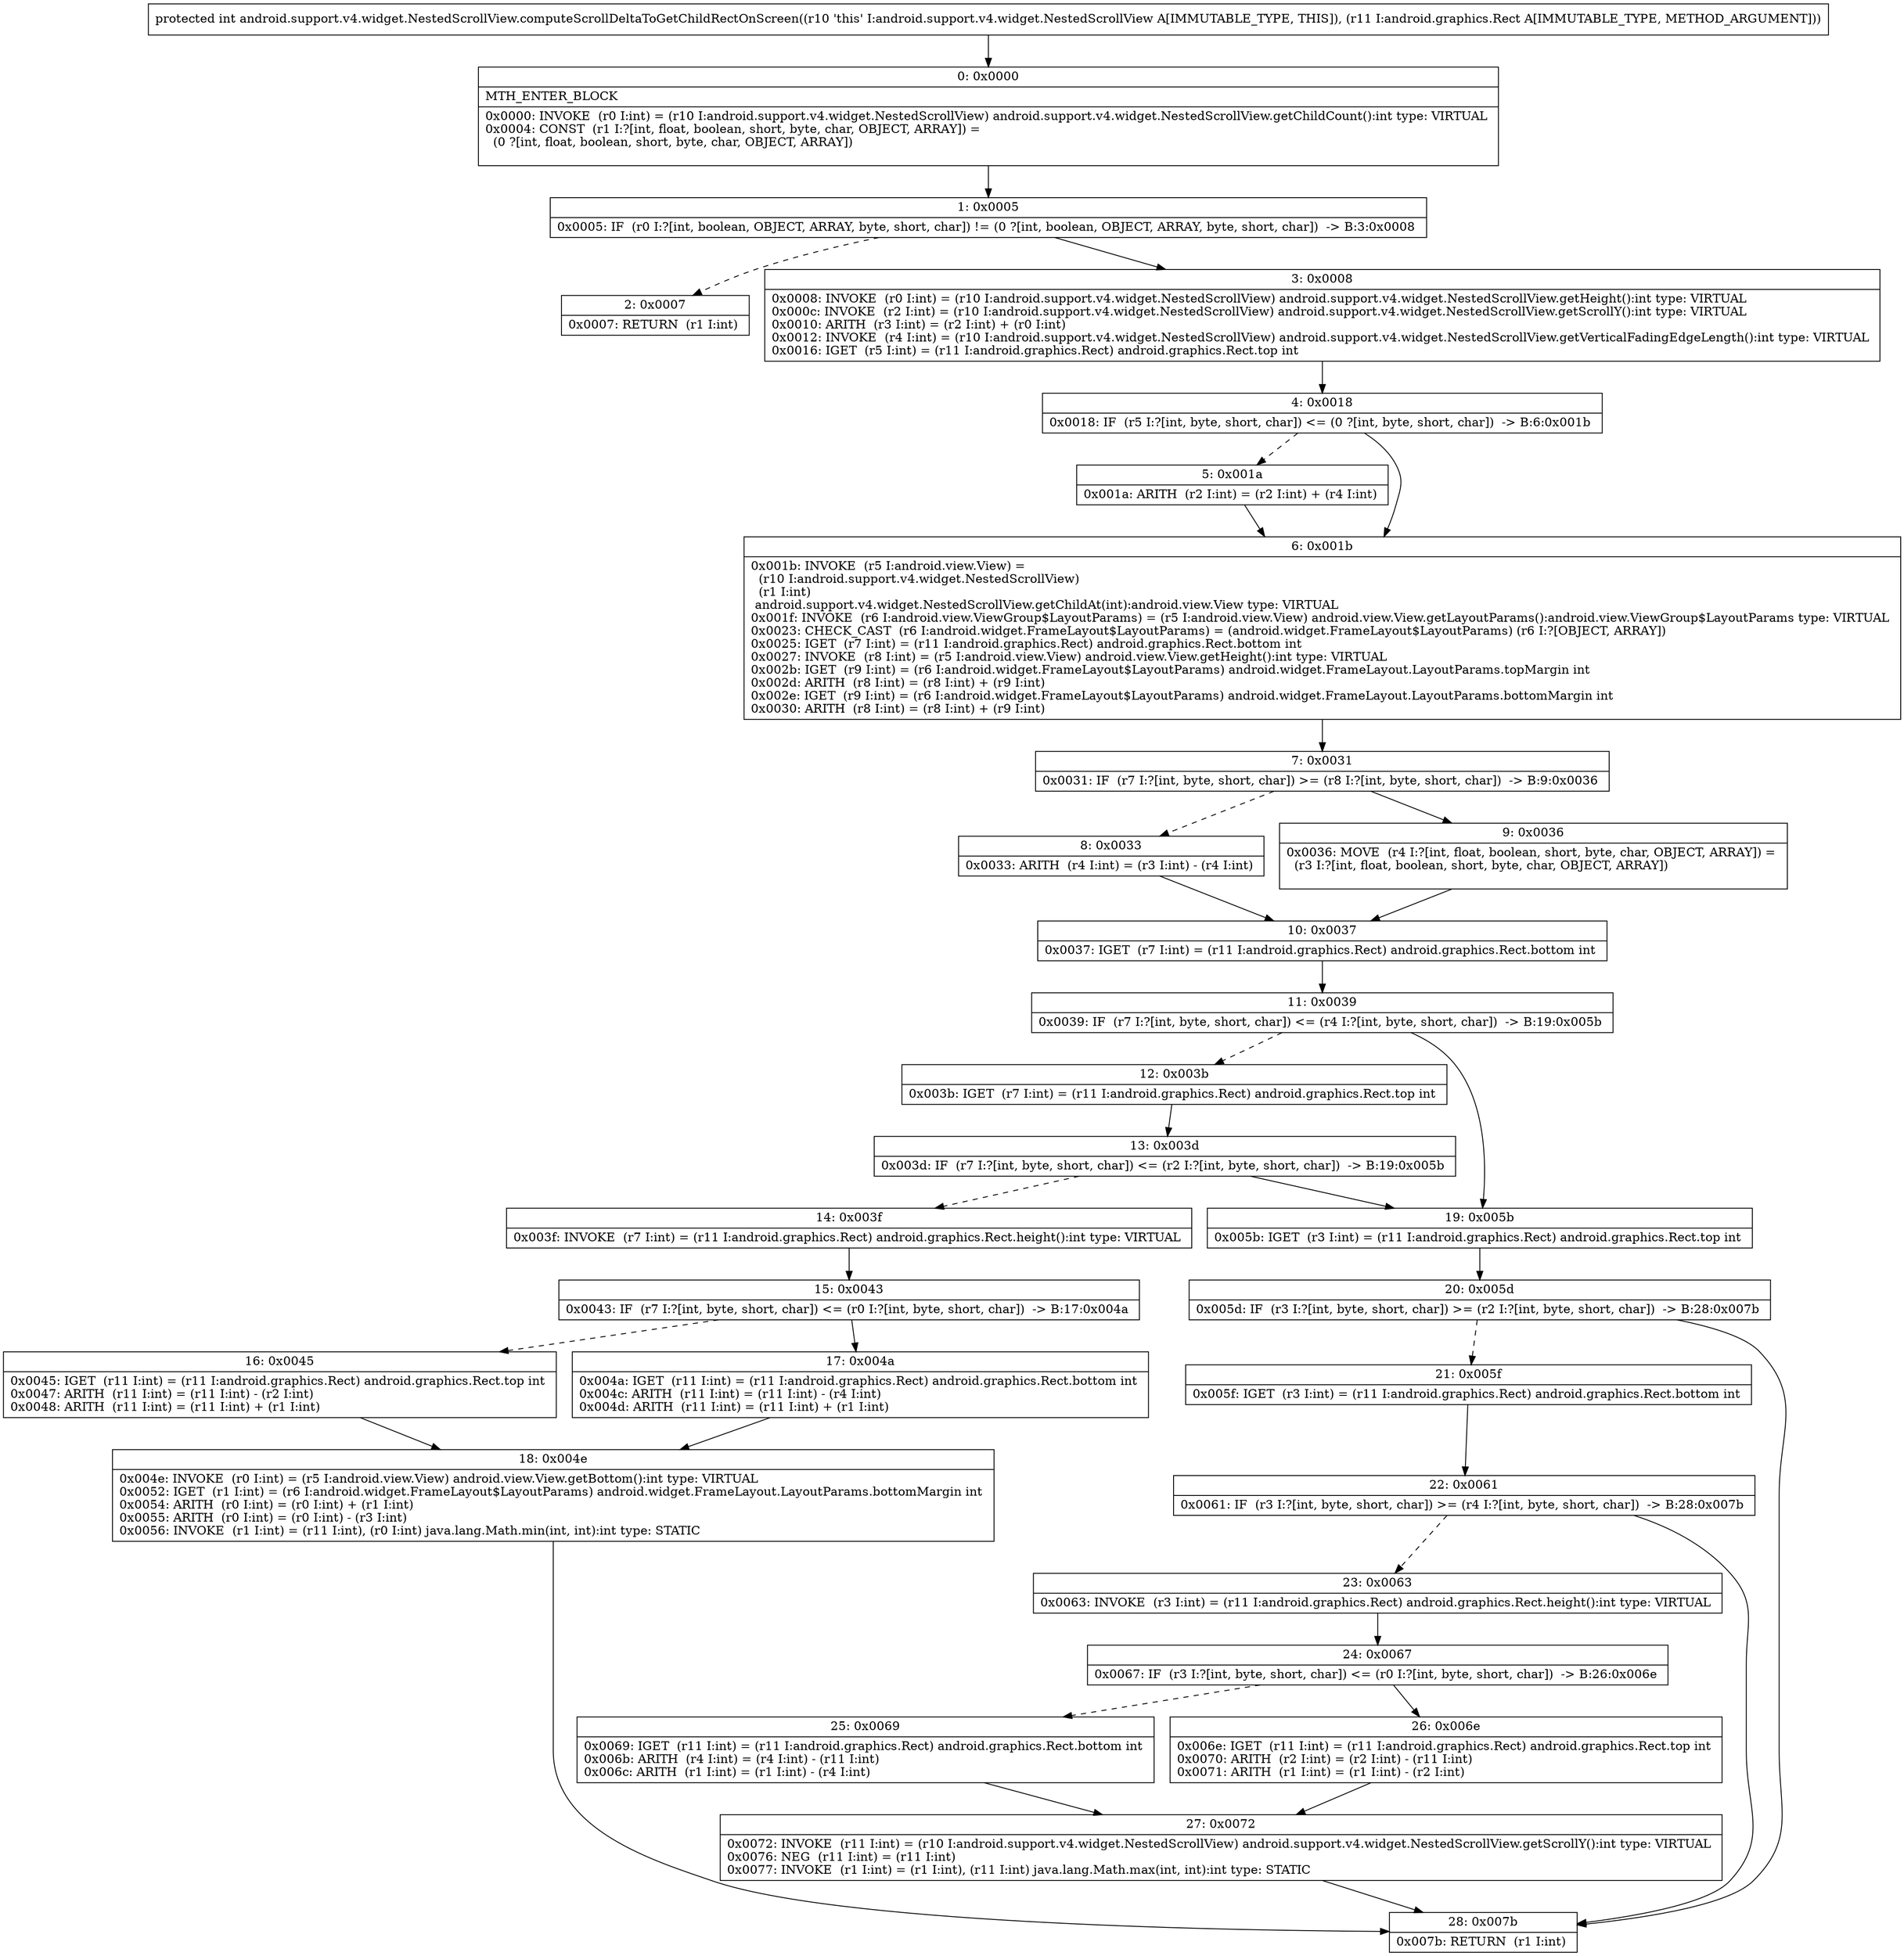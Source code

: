digraph "CFG forandroid.support.v4.widget.NestedScrollView.computeScrollDeltaToGetChildRectOnScreen(Landroid\/graphics\/Rect;)I" {
Node_0 [shape=record,label="{0\:\ 0x0000|MTH_ENTER_BLOCK\l|0x0000: INVOKE  (r0 I:int) = (r10 I:android.support.v4.widget.NestedScrollView) android.support.v4.widget.NestedScrollView.getChildCount():int type: VIRTUAL \l0x0004: CONST  (r1 I:?[int, float, boolean, short, byte, char, OBJECT, ARRAY]) = \l  (0 ?[int, float, boolean, short, byte, char, OBJECT, ARRAY])\l \l}"];
Node_1 [shape=record,label="{1\:\ 0x0005|0x0005: IF  (r0 I:?[int, boolean, OBJECT, ARRAY, byte, short, char]) != (0 ?[int, boolean, OBJECT, ARRAY, byte, short, char])  \-\> B:3:0x0008 \l}"];
Node_2 [shape=record,label="{2\:\ 0x0007|0x0007: RETURN  (r1 I:int) \l}"];
Node_3 [shape=record,label="{3\:\ 0x0008|0x0008: INVOKE  (r0 I:int) = (r10 I:android.support.v4.widget.NestedScrollView) android.support.v4.widget.NestedScrollView.getHeight():int type: VIRTUAL \l0x000c: INVOKE  (r2 I:int) = (r10 I:android.support.v4.widget.NestedScrollView) android.support.v4.widget.NestedScrollView.getScrollY():int type: VIRTUAL \l0x0010: ARITH  (r3 I:int) = (r2 I:int) + (r0 I:int) \l0x0012: INVOKE  (r4 I:int) = (r10 I:android.support.v4.widget.NestedScrollView) android.support.v4.widget.NestedScrollView.getVerticalFadingEdgeLength():int type: VIRTUAL \l0x0016: IGET  (r5 I:int) = (r11 I:android.graphics.Rect) android.graphics.Rect.top int \l}"];
Node_4 [shape=record,label="{4\:\ 0x0018|0x0018: IF  (r5 I:?[int, byte, short, char]) \<= (0 ?[int, byte, short, char])  \-\> B:6:0x001b \l}"];
Node_5 [shape=record,label="{5\:\ 0x001a|0x001a: ARITH  (r2 I:int) = (r2 I:int) + (r4 I:int) \l}"];
Node_6 [shape=record,label="{6\:\ 0x001b|0x001b: INVOKE  (r5 I:android.view.View) = \l  (r10 I:android.support.v4.widget.NestedScrollView)\l  (r1 I:int)\l android.support.v4.widget.NestedScrollView.getChildAt(int):android.view.View type: VIRTUAL \l0x001f: INVOKE  (r6 I:android.view.ViewGroup$LayoutParams) = (r5 I:android.view.View) android.view.View.getLayoutParams():android.view.ViewGroup$LayoutParams type: VIRTUAL \l0x0023: CHECK_CAST  (r6 I:android.widget.FrameLayout$LayoutParams) = (android.widget.FrameLayout$LayoutParams) (r6 I:?[OBJECT, ARRAY]) \l0x0025: IGET  (r7 I:int) = (r11 I:android.graphics.Rect) android.graphics.Rect.bottom int \l0x0027: INVOKE  (r8 I:int) = (r5 I:android.view.View) android.view.View.getHeight():int type: VIRTUAL \l0x002b: IGET  (r9 I:int) = (r6 I:android.widget.FrameLayout$LayoutParams) android.widget.FrameLayout.LayoutParams.topMargin int \l0x002d: ARITH  (r8 I:int) = (r8 I:int) + (r9 I:int) \l0x002e: IGET  (r9 I:int) = (r6 I:android.widget.FrameLayout$LayoutParams) android.widget.FrameLayout.LayoutParams.bottomMargin int \l0x0030: ARITH  (r8 I:int) = (r8 I:int) + (r9 I:int) \l}"];
Node_7 [shape=record,label="{7\:\ 0x0031|0x0031: IF  (r7 I:?[int, byte, short, char]) \>= (r8 I:?[int, byte, short, char])  \-\> B:9:0x0036 \l}"];
Node_8 [shape=record,label="{8\:\ 0x0033|0x0033: ARITH  (r4 I:int) = (r3 I:int) \- (r4 I:int) \l}"];
Node_9 [shape=record,label="{9\:\ 0x0036|0x0036: MOVE  (r4 I:?[int, float, boolean, short, byte, char, OBJECT, ARRAY]) = \l  (r3 I:?[int, float, boolean, short, byte, char, OBJECT, ARRAY])\l \l}"];
Node_10 [shape=record,label="{10\:\ 0x0037|0x0037: IGET  (r7 I:int) = (r11 I:android.graphics.Rect) android.graphics.Rect.bottom int \l}"];
Node_11 [shape=record,label="{11\:\ 0x0039|0x0039: IF  (r7 I:?[int, byte, short, char]) \<= (r4 I:?[int, byte, short, char])  \-\> B:19:0x005b \l}"];
Node_12 [shape=record,label="{12\:\ 0x003b|0x003b: IGET  (r7 I:int) = (r11 I:android.graphics.Rect) android.graphics.Rect.top int \l}"];
Node_13 [shape=record,label="{13\:\ 0x003d|0x003d: IF  (r7 I:?[int, byte, short, char]) \<= (r2 I:?[int, byte, short, char])  \-\> B:19:0x005b \l}"];
Node_14 [shape=record,label="{14\:\ 0x003f|0x003f: INVOKE  (r7 I:int) = (r11 I:android.graphics.Rect) android.graphics.Rect.height():int type: VIRTUAL \l}"];
Node_15 [shape=record,label="{15\:\ 0x0043|0x0043: IF  (r7 I:?[int, byte, short, char]) \<= (r0 I:?[int, byte, short, char])  \-\> B:17:0x004a \l}"];
Node_16 [shape=record,label="{16\:\ 0x0045|0x0045: IGET  (r11 I:int) = (r11 I:android.graphics.Rect) android.graphics.Rect.top int \l0x0047: ARITH  (r11 I:int) = (r11 I:int) \- (r2 I:int) \l0x0048: ARITH  (r11 I:int) = (r11 I:int) + (r1 I:int) \l}"];
Node_17 [shape=record,label="{17\:\ 0x004a|0x004a: IGET  (r11 I:int) = (r11 I:android.graphics.Rect) android.graphics.Rect.bottom int \l0x004c: ARITH  (r11 I:int) = (r11 I:int) \- (r4 I:int) \l0x004d: ARITH  (r11 I:int) = (r11 I:int) + (r1 I:int) \l}"];
Node_18 [shape=record,label="{18\:\ 0x004e|0x004e: INVOKE  (r0 I:int) = (r5 I:android.view.View) android.view.View.getBottom():int type: VIRTUAL \l0x0052: IGET  (r1 I:int) = (r6 I:android.widget.FrameLayout$LayoutParams) android.widget.FrameLayout.LayoutParams.bottomMargin int \l0x0054: ARITH  (r0 I:int) = (r0 I:int) + (r1 I:int) \l0x0055: ARITH  (r0 I:int) = (r0 I:int) \- (r3 I:int) \l0x0056: INVOKE  (r1 I:int) = (r11 I:int), (r0 I:int) java.lang.Math.min(int, int):int type: STATIC \l}"];
Node_19 [shape=record,label="{19\:\ 0x005b|0x005b: IGET  (r3 I:int) = (r11 I:android.graphics.Rect) android.graphics.Rect.top int \l}"];
Node_20 [shape=record,label="{20\:\ 0x005d|0x005d: IF  (r3 I:?[int, byte, short, char]) \>= (r2 I:?[int, byte, short, char])  \-\> B:28:0x007b \l}"];
Node_21 [shape=record,label="{21\:\ 0x005f|0x005f: IGET  (r3 I:int) = (r11 I:android.graphics.Rect) android.graphics.Rect.bottom int \l}"];
Node_22 [shape=record,label="{22\:\ 0x0061|0x0061: IF  (r3 I:?[int, byte, short, char]) \>= (r4 I:?[int, byte, short, char])  \-\> B:28:0x007b \l}"];
Node_23 [shape=record,label="{23\:\ 0x0063|0x0063: INVOKE  (r3 I:int) = (r11 I:android.graphics.Rect) android.graphics.Rect.height():int type: VIRTUAL \l}"];
Node_24 [shape=record,label="{24\:\ 0x0067|0x0067: IF  (r3 I:?[int, byte, short, char]) \<= (r0 I:?[int, byte, short, char])  \-\> B:26:0x006e \l}"];
Node_25 [shape=record,label="{25\:\ 0x0069|0x0069: IGET  (r11 I:int) = (r11 I:android.graphics.Rect) android.graphics.Rect.bottom int \l0x006b: ARITH  (r4 I:int) = (r4 I:int) \- (r11 I:int) \l0x006c: ARITH  (r1 I:int) = (r1 I:int) \- (r4 I:int) \l}"];
Node_26 [shape=record,label="{26\:\ 0x006e|0x006e: IGET  (r11 I:int) = (r11 I:android.graphics.Rect) android.graphics.Rect.top int \l0x0070: ARITH  (r2 I:int) = (r2 I:int) \- (r11 I:int) \l0x0071: ARITH  (r1 I:int) = (r1 I:int) \- (r2 I:int) \l}"];
Node_27 [shape=record,label="{27\:\ 0x0072|0x0072: INVOKE  (r11 I:int) = (r10 I:android.support.v4.widget.NestedScrollView) android.support.v4.widget.NestedScrollView.getScrollY():int type: VIRTUAL \l0x0076: NEG  (r11 I:int) = (r11 I:int) \l0x0077: INVOKE  (r1 I:int) = (r1 I:int), (r11 I:int) java.lang.Math.max(int, int):int type: STATIC \l}"];
Node_28 [shape=record,label="{28\:\ 0x007b|0x007b: RETURN  (r1 I:int) \l}"];
MethodNode[shape=record,label="{protected int android.support.v4.widget.NestedScrollView.computeScrollDeltaToGetChildRectOnScreen((r10 'this' I:android.support.v4.widget.NestedScrollView A[IMMUTABLE_TYPE, THIS]), (r11 I:android.graphics.Rect A[IMMUTABLE_TYPE, METHOD_ARGUMENT])) }"];
MethodNode -> Node_0;
Node_0 -> Node_1;
Node_1 -> Node_2[style=dashed];
Node_1 -> Node_3;
Node_3 -> Node_4;
Node_4 -> Node_5[style=dashed];
Node_4 -> Node_6;
Node_5 -> Node_6;
Node_6 -> Node_7;
Node_7 -> Node_8[style=dashed];
Node_7 -> Node_9;
Node_8 -> Node_10;
Node_9 -> Node_10;
Node_10 -> Node_11;
Node_11 -> Node_12[style=dashed];
Node_11 -> Node_19;
Node_12 -> Node_13;
Node_13 -> Node_14[style=dashed];
Node_13 -> Node_19;
Node_14 -> Node_15;
Node_15 -> Node_16[style=dashed];
Node_15 -> Node_17;
Node_16 -> Node_18;
Node_17 -> Node_18;
Node_18 -> Node_28;
Node_19 -> Node_20;
Node_20 -> Node_21[style=dashed];
Node_20 -> Node_28;
Node_21 -> Node_22;
Node_22 -> Node_23[style=dashed];
Node_22 -> Node_28;
Node_23 -> Node_24;
Node_24 -> Node_25[style=dashed];
Node_24 -> Node_26;
Node_25 -> Node_27;
Node_26 -> Node_27;
Node_27 -> Node_28;
}

